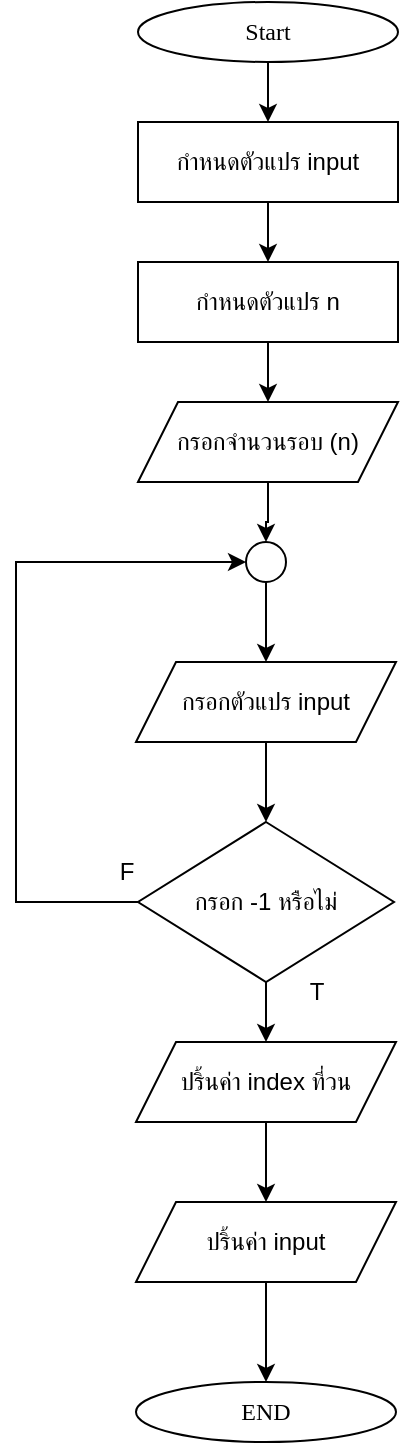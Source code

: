 <mxfile version="25.0.0">
  <diagram name="Page-1" id="TkxhIu8EkljFIeXiGlAu">
    <mxGraphModel dx="1569" dy="1490" grid="1" gridSize="10" guides="1" tooltips="1" connect="1" arrows="1" fold="1" page="1" pageScale="1" pageWidth="850" pageHeight="1100" math="0" shadow="0">
      <root>
        <mxCell id="0" />
        <mxCell id="1" parent="0" />
        <mxCell id="BeyvJ7nmX2ce7AzHUm29-1" value="" style="edgeStyle=orthogonalEdgeStyle;rounded=0;orthogonalLoop=1;jettySize=auto;html=1;" parent="1" source="BeyvJ7nmX2ce7AzHUm29-2" target="BeyvJ7nmX2ce7AzHUm29-4" edge="1">
          <mxGeometry relative="1" as="geometry" />
        </mxCell>
        <mxCell id="BeyvJ7nmX2ce7AzHUm29-2" value="&lt;font data-font-src=&quot;https://fonts.googleapis.com/css?family=Sarabun&quot; face=&quot;Sarabun&quot;&gt;Start&lt;/font&gt;" style="ellipse;whiteSpace=wrap;html=1;" parent="1" vertex="1">
          <mxGeometry x="-539.0" y="-1000" width="130" height="30" as="geometry" />
        </mxCell>
        <mxCell id="BeyvJ7nmX2ce7AzHUm29-3" value="" style="edgeStyle=orthogonalEdgeStyle;rounded=0;orthogonalLoop=1;jettySize=auto;html=1;" parent="1" source="BeyvJ7nmX2ce7AzHUm29-4" target="BeyvJ7nmX2ce7AzHUm29-6" edge="1">
          <mxGeometry relative="1" as="geometry" />
        </mxCell>
        <mxCell id="BeyvJ7nmX2ce7AzHUm29-4" value="กำหนดตัวแปร input" style="rounded=0;whiteSpace=wrap;html=1;" parent="1" vertex="1">
          <mxGeometry x="-539.0" y="-940" width="130" height="40" as="geometry" />
        </mxCell>
        <mxCell id="vNh0bRN6AWmluAGAxftW-2" value="" style="edgeStyle=orthogonalEdgeStyle;rounded=0;orthogonalLoop=1;jettySize=auto;html=1;" edge="1" parent="1" source="BeyvJ7nmX2ce7AzHUm29-6" target="vNh0bRN6AWmluAGAxftW-1">
          <mxGeometry relative="1" as="geometry" />
        </mxCell>
        <mxCell id="BeyvJ7nmX2ce7AzHUm29-6" value="กำหนดตัวแปร n" style="rounded=0;whiteSpace=wrap;html=1;" parent="1" vertex="1">
          <mxGeometry x="-539.0" y="-870" width="130" height="40" as="geometry" />
        </mxCell>
        <mxCell id="BeyvJ7nmX2ce7AzHUm29-7" value="" style="edgeStyle=orthogonalEdgeStyle;rounded=0;orthogonalLoop=1;jettySize=auto;html=1;" parent="1" source="BeyvJ7nmX2ce7AzHUm29-8" target="BeyvJ7nmX2ce7AzHUm29-13" edge="1">
          <mxGeometry relative="1" as="geometry" />
        </mxCell>
        <mxCell id="BeyvJ7nmX2ce7AzHUm29-8" value="กรอกตัวแปร input" style="rounded=0;whiteSpace=wrap;html=1;shape=parallelogram;perimeter=parallelogramPerimeter;fixedSize=1;" parent="1" vertex="1">
          <mxGeometry x="-540.0" y="-670" width="130" height="40" as="geometry" />
        </mxCell>
        <mxCell id="BeyvJ7nmX2ce7AzHUm29-9" value="" style="edgeStyle=orthogonalEdgeStyle;rounded=0;orthogonalLoop=1;jettySize=auto;html=1;" parent="1" source="BeyvJ7nmX2ce7AzHUm29-10" target="BeyvJ7nmX2ce7AzHUm29-8" edge="1">
          <mxGeometry relative="1" as="geometry" />
        </mxCell>
        <mxCell id="BeyvJ7nmX2ce7AzHUm29-10" value="" style="ellipse;whiteSpace=wrap;html=1;aspect=fixed;" parent="1" vertex="1">
          <mxGeometry x="-485" y="-730" width="20" height="20" as="geometry" />
        </mxCell>
        <mxCell id="BeyvJ7nmX2ce7AzHUm29-11" style="edgeStyle=orthogonalEdgeStyle;rounded=0;orthogonalLoop=1;jettySize=auto;html=1;entryX=0;entryY=0.5;entryDx=0;entryDy=0;" parent="1" source="BeyvJ7nmX2ce7AzHUm29-13" target="BeyvJ7nmX2ce7AzHUm29-10" edge="1">
          <mxGeometry relative="1" as="geometry">
            <Array as="points">
              <mxPoint x="-600" y="-550" />
              <mxPoint x="-600" y="-720" />
            </Array>
          </mxGeometry>
        </mxCell>
        <mxCell id="BeyvJ7nmX2ce7AzHUm29-12" style="edgeStyle=orthogonalEdgeStyle;rounded=0;orthogonalLoop=1;jettySize=auto;html=1;entryX=0.5;entryY=0;entryDx=0;entryDy=0;" parent="1" source="BeyvJ7nmX2ce7AzHUm29-13" target="BeyvJ7nmX2ce7AzHUm29-15" edge="1">
          <mxGeometry relative="1" as="geometry" />
        </mxCell>
        <mxCell id="BeyvJ7nmX2ce7AzHUm29-13" value="กรอก -1 หรือไม่" style="rhombus;whiteSpace=wrap;html=1;" parent="1" vertex="1">
          <mxGeometry x="-539" y="-590" width="128" height="80" as="geometry" />
        </mxCell>
        <mxCell id="BeyvJ7nmX2ce7AzHUm29-14" value="" style="edgeStyle=orthogonalEdgeStyle;rounded=0;orthogonalLoop=1;jettySize=auto;html=1;" parent="1" source="BeyvJ7nmX2ce7AzHUm29-15" target="BeyvJ7nmX2ce7AzHUm29-17" edge="1">
          <mxGeometry relative="1" as="geometry" />
        </mxCell>
        <mxCell id="BeyvJ7nmX2ce7AzHUm29-15" value="ปริ้นค่า index ที่วน" style="rounded=0;whiteSpace=wrap;html=1;shape=parallelogram;perimeter=parallelogramPerimeter;fixedSize=1;" parent="1" vertex="1">
          <mxGeometry x="-540.0" y="-480" width="130" height="40" as="geometry" />
        </mxCell>
        <mxCell id="BeyvJ7nmX2ce7AzHUm29-16" value="" style="edgeStyle=orthogonalEdgeStyle;rounded=0;orthogonalLoop=1;jettySize=auto;html=1;" parent="1" source="BeyvJ7nmX2ce7AzHUm29-17" target="BeyvJ7nmX2ce7AzHUm29-18" edge="1">
          <mxGeometry relative="1" as="geometry" />
        </mxCell>
        <mxCell id="BeyvJ7nmX2ce7AzHUm29-17" value="ปริ้นค่า input" style="rounded=0;whiteSpace=wrap;html=1;shape=parallelogram;perimeter=parallelogramPerimeter;fixedSize=1;" parent="1" vertex="1">
          <mxGeometry x="-540.0" y="-400" width="130" height="40" as="geometry" />
        </mxCell>
        <mxCell id="BeyvJ7nmX2ce7AzHUm29-18" value="&lt;font face=&quot;Sarabun&quot;&gt;END&lt;/font&gt;" style="ellipse;whiteSpace=wrap;html=1;" parent="1" vertex="1">
          <mxGeometry x="-540.0" y="-310" width="130" height="30" as="geometry" />
        </mxCell>
        <mxCell id="BeyvJ7nmX2ce7AzHUm29-19" value="F" style="text;html=1;align=center;verticalAlign=middle;resizable=0;points=[];autosize=1;strokeColor=none;fillColor=none;" parent="1" vertex="1">
          <mxGeometry x="-560" y="-580" width="30" height="30" as="geometry" />
        </mxCell>
        <mxCell id="BeyvJ7nmX2ce7AzHUm29-20" value="T" style="text;html=1;align=center;verticalAlign=middle;resizable=0;points=[];autosize=1;strokeColor=none;fillColor=none;" parent="1" vertex="1">
          <mxGeometry x="-465" y="-520" width="30" height="30" as="geometry" />
        </mxCell>
        <mxCell id="vNh0bRN6AWmluAGAxftW-3" value="" style="edgeStyle=orthogonalEdgeStyle;rounded=0;orthogonalLoop=1;jettySize=auto;html=1;" edge="1" parent="1" source="vNh0bRN6AWmluAGAxftW-1" target="BeyvJ7nmX2ce7AzHUm29-10">
          <mxGeometry relative="1" as="geometry" />
        </mxCell>
        <mxCell id="vNh0bRN6AWmluAGAxftW-1" value="กรอกจำนวนรอบ (n)" style="rounded=0;whiteSpace=wrap;html=1;shape=parallelogram;perimeter=parallelogramPerimeter;fixedSize=1;" vertex="1" parent="1">
          <mxGeometry x="-539.0" y="-800" width="130" height="40" as="geometry" />
        </mxCell>
      </root>
    </mxGraphModel>
  </diagram>
</mxfile>
